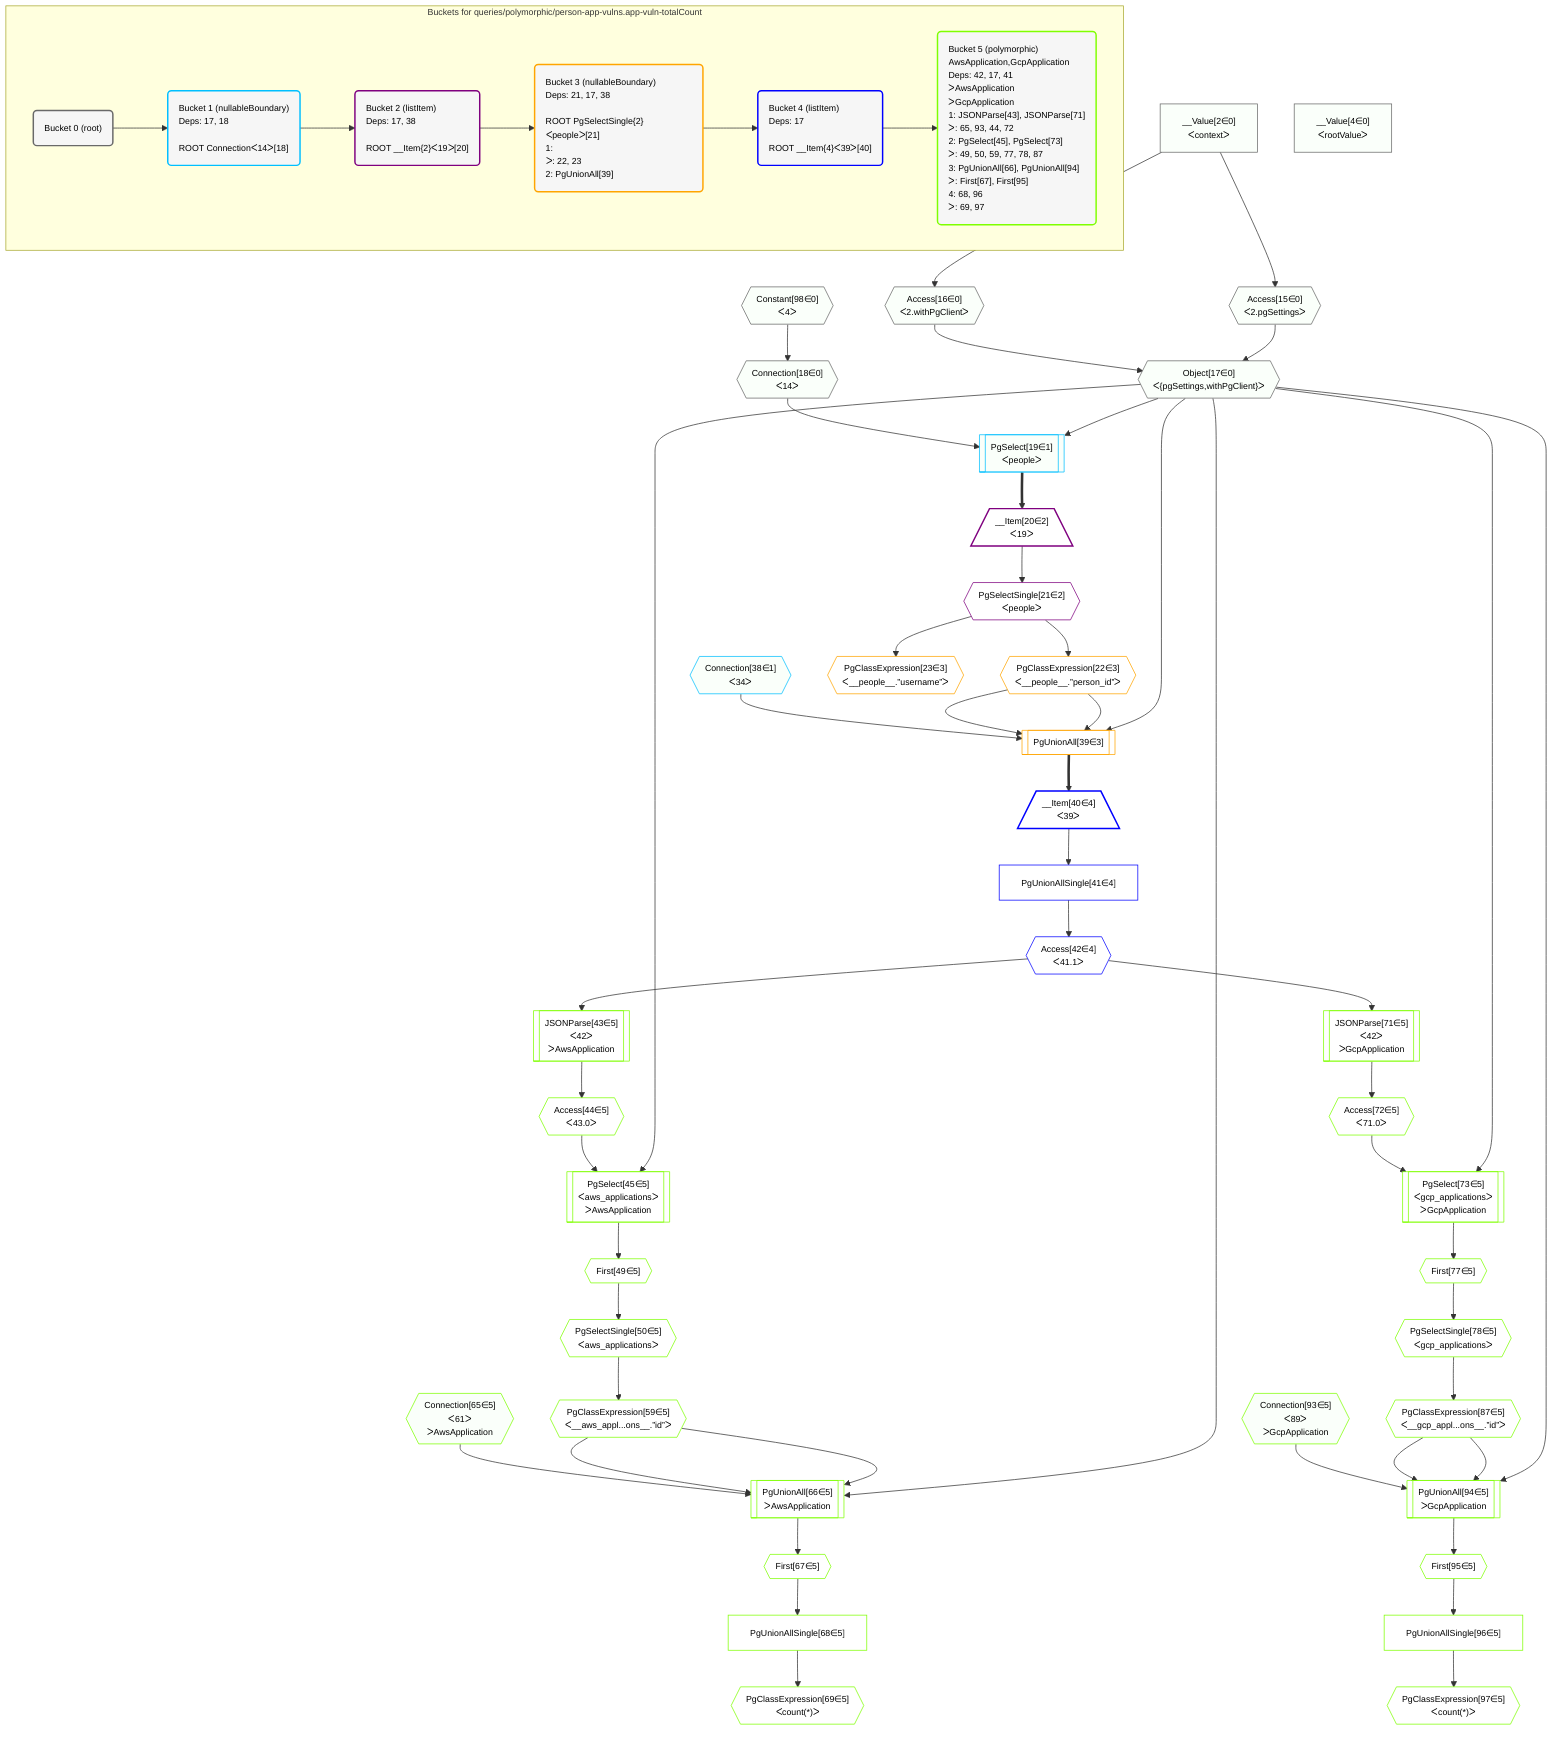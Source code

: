 %%{init: {'themeVariables': { 'fontSize': '12px'}}}%%
graph TD
    classDef path fill:#eee,stroke:#000,color:#000
    classDef plan fill:#fff,stroke-width:1px,color:#000
    classDef itemplan fill:#fff,stroke-width:2px,color:#000
    classDef unbatchedplan fill:#dff,stroke-width:1px,color:#000
    classDef sideeffectplan fill:#fcc,stroke-width:2px,color:#000
    classDef bucket fill:#f6f6f6,color:#000,stroke-width:2px,text-align:left


    %% plan dependencies
    Object17{{"Object[17∈0]<br />ᐸ{pgSettings,withPgClient}ᐳ"}}:::plan
    Access15{{"Access[15∈0]<br />ᐸ2.pgSettingsᐳ"}}:::plan
    Access16{{"Access[16∈0]<br />ᐸ2.withPgClientᐳ"}}:::plan
    Access15 & Access16 --> Object17
    __Value2["__Value[2∈0]<br />ᐸcontextᐳ"]:::plan
    __Value2 --> Access15
    __Value2 --> Access16
    Connection18{{"Connection[18∈0]<br />ᐸ14ᐳ"}}:::plan
    Constant98{{"Constant[98∈0]<br />ᐸ4ᐳ"}}:::plan
    Constant98 --> Connection18
    __Value4["__Value[4∈0]<br />ᐸrootValueᐳ"]:::plan
    PgSelect19[["PgSelect[19∈1]<br />ᐸpeopleᐳ"]]:::plan
    Object17 & Connection18 --> PgSelect19
    Connection38{{"Connection[38∈1]<br />ᐸ34ᐳ"}}:::plan
    __Item20[/"__Item[20∈2]<br />ᐸ19ᐳ"\]:::itemplan
    PgSelect19 ==> __Item20
    PgSelectSingle21{{"PgSelectSingle[21∈2]<br />ᐸpeopleᐳ"}}:::plan
    __Item20 --> PgSelectSingle21
    PgUnionAll39[["PgUnionAll[39∈3]"]]:::plan
    PgClassExpression22{{"PgClassExpression[22∈3]<br />ᐸ__people__.”person_id”ᐳ"}}:::plan
    Object17 & PgClassExpression22 & PgClassExpression22 & Connection38 --> PgUnionAll39
    PgSelectSingle21 --> PgClassExpression22
    PgClassExpression23{{"PgClassExpression[23∈3]<br />ᐸ__people__.”username”ᐳ"}}:::plan
    PgSelectSingle21 --> PgClassExpression23
    __Item40[/"__Item[40∈4]<br />ᐸ39ᐳ"\]:::itemplan
    PgUnionAll39 ==> __Item40
    PgUnionAllSingle41["PgUnionAllSingle[41∈4]"]:::plan
    __Item40 --> PgUnionAllSingle41
    Access42{{"Access[42∈4]<br />ᐸ41.1ᐳ"}}:::plan
    PgUnionAllSingle41 --> Access42
    PgUnionAll66[["PgUnionAll[66∈5]<br />ᐳAwsApplication"]]:::plan
    PgClassExpression59{{"PgClassExpression[59∈5]<br />ᐸ__aws_appl...ons__.”id”ᐳ"}}:::plan
    Connection65{{"Connection[65∈5]<br />ᐸ61ᐳ<br />ᐳAwsApplication"}}:::plan
    Object17 & PgClassExpression59 & PgClassExpression59 & Connection65 --> PgUnionAll66
    PgUnionAll94[["PgUnionAll[94∈5]<br />ᐳGcpApplication"]]:::plan
    PgClassExpression87{{"PgClassExpression[87∈5]<br />ᐸ__gcp_appl...ons__.”id”ᐳ"}}:::plan
    Connection93{{"Connection[93∈5]<br />ᐸ89ᐳ<br />ᐳGcpApplication"}}:::plan
    Object17 & PgClassExpression87 & PgClassExpression87 & Connection93 --> PgUnionAll94
    PgSelect45[["PgSelect[45∈5]<br />ᐸaws_applicationsᐳ<br />ᐳAwsApplication"]]:::plan
    Access44{{"Access[44∈5]<br />ᐸ43.0ᐳ"}}:::plan
    Object17 & Access44 --> PgSelect45
    PgSelect73[["PgSelect[73∈5]<br />ᐸgcp_applicationsᐳ<br />ᐳGcpApplication"]]:::plan
    Access72{{"Access[72∈5]<br />ᐸ71.0ᐳ"}}:::plan
    Object17 & Access72 --> PgSelect73
    JSONParse43[["JSONParse[43∈5]<br />ᐸ42ᐳ<br />ᐳAwsApplication"]]:::plan
    Access42 --> JSONParse43
    JSONParse43 --> Access44
    First49{{"First[49∈5]"}}:::plan
    PgSelect45 --> First49
    PgSelectSingle50{{"PgSelectSingle[50∈5]<br />ᐸaws_applicationsᐳ"}}:::plan
    First49 --> PgSelectSingle50
    PgSelectSingle50 --> PgClassExpression59
    First67{{"First[67∈5]"}}:::plan
    PgUnionAll66 --> First67
    PgUnionAllSingle68["PgUnionAllSingle[68∈5]"]:::plan
    First67 --> PgUnionAllSingle68
    PgClassExpression69{{"PgClassExpression[69∈5]<br />ᐸcount(*)ᐳ"}}:::plan
    PgUnionAllSingle68 --> PgClassExpression69
    JSONParse71[["JSONParse[71∈5]<br />ᐸ42ᐳ<br />ᐳGcpApplication"]]:::plan
    Access42 --> JSONParse71
    JSONParse71 --> Access72
    First77{{"First[77∈5]"}}:::plan
    PgSelect73 --> First77
    PgSelectSingle78{{"PgSelectSingle[78∈5]<br />ᐸgcp_applicationsᐳ"}}:::plan
    First77 --> PgSelectSingle78
    PgSelectSingle78 --> PgClassExpression87
    First95{{"First[95∈5]"}}:::plan
    PgUnionAll94 --> First95
    PgUnionAllSingle96["PgUnionAllSingle[96∈5]"]:::plan
    First95 --> PgUnionAllSingle96
    PgClassExpression97{{"PgClassExpression[97∈5]<br />ᐸcount(*)ᐳ"}}:::plan
    PgUnionAllSingle96 --> PgClassExpression97

    %% define steps

    subgraph "Buckets for queries/polymorphic/person-app-vulns.app-vuln-totalCount"
    Bucket0("Bucket 0 (root)"):::bucket
    classDef bucket0 stroke:#696969
    class Bucket0,__Value2,__Value4,Access15,Access16,Object17,Connection18,Constant98 bucket0
    Bucket1("Bucket 1 (nullableBoundary)<br />Deps: 17, 18<br /><br />ROOT Connectionᐸ14ᐳ[18]"):::bucket
    classDef bucket1 stroke:#00bfff
    class Bucket1,PgSelect19,Connection38 bucket1
    Bucket2("Bucket 2 (listItem)<br />Deps: 17, 38<br /><br />ROOT __Item{2}ᐸ19ᐳ[20]"):::bucket
    classDef bucket2 stroke:#7f007f
    class Bucket2,__Item20,PgSelectSingle21 bucket2
    Bucket3("Bucket 3 (nullableBoundary)<br />Deps: 21, 17, 38<br /><br />ROOT PgSelectSingle{2}ᐸpeopleᐳ[21]<br />1: <br />ᐳ: 22, 23<br />2: PgUnionAll[39]"):::bucket
    classDef bucket3 stroke:#ffa500
    class Bucket3,PgClassExpression22,PgClassExpression23,PgUnionAll39 bucket3
    Bucket4("Bucket 4 (listItem)<br />Deps: 17<br /><br />ROOT __Item{4}ᐸ39ᐳ[40]"):::bucket
    classDef bucket4 stroke:#0000ff
    class Bucket4,__Item40,PgUnionAllSingle41,Access42 bucket4
    Bucket5("Bucket 5 (polymorphic)<br />AwsApplication,GcpApplication<br />Deps: 42, 17, 41<br />ᐳAwsApplication<br />ᐳGcpApplication<br />1: JSONParse[43], JSONParse[71]<br />ᐳ: 65, 93, 44, 72<br />2: PgSelect[45], PgSelect[73]<br />ᐳ: 49, 50, 59, 77, 78, 87<br />3: PgUnionAll[66], PgUnionAll[94]<br />ᐳ: First[67], First[95]<br />4: 68, 96<br />ᐳ: 69, 97"):::bucket
    classDef bucket5 stroke:#7fff00
    class Bucket5,JSONParse43,Access44,PgSelect45,First49,PgSelectSingle50,PgClassExpression59,Connection65,PgUnionAll66,First67,PgUnionAllSingle68,PgClassExpression69,JSONParse71,Access72,PgSelect73,First77,PgSelectSingle78,PgClassExpression87,Connection93,PgUnionAll94,First95,PgUnionAllSingle96,PgClassExpression97 bucket5
    Bucket0 --> Bucket1
    Bucket1 --> Bucket2
    Bucket2 --> Bucket3
    Bucket3 --> Bucket4
    Bucket4 --> Bucket5
    classDef unary fill:#fafffa,borderWidth:8px
    class Object17,Access15,Access16,Connection18,__Value2,__Value4,Constant98,PgSelect19,Connection38,Connection65,Connection93 unary
    end